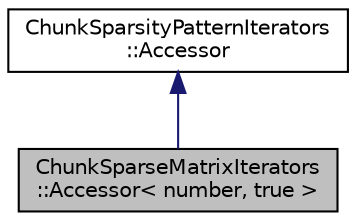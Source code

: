 digraph "ChunkSparseMatrixIterators::Accessor&lt; number, true &gt;"
{
 // LATEX_PDF_SIZE
  edge [fontname="Helvetica",fontsize="10",labelfontname="Helvetica",labelfontsize="10"];
  node [fontname="Helvetica",fontsize="10",shape=record];
  Node1 [label="ChunkSparseMatrixIterators\l::Accessor\< number, true \>",height=0.2,width=0.4,color="black", fillcolor="grey75", style="filled", fontcolor="black",tooltip=" "];
  Node2 -> Node1 [dir="back",color="midnightblue",fontsize="10",style="solid",fontname="Helvetica"];
  Node2 [label="ChunkSparsityPatternIterators\l::Accessor",height=0.2,width=0.4,color="black", fillcolor="white", style="filled",URL="$classChunkSparsityPatternIterators_1_1Accessor.html",tooltip=" "];
}
